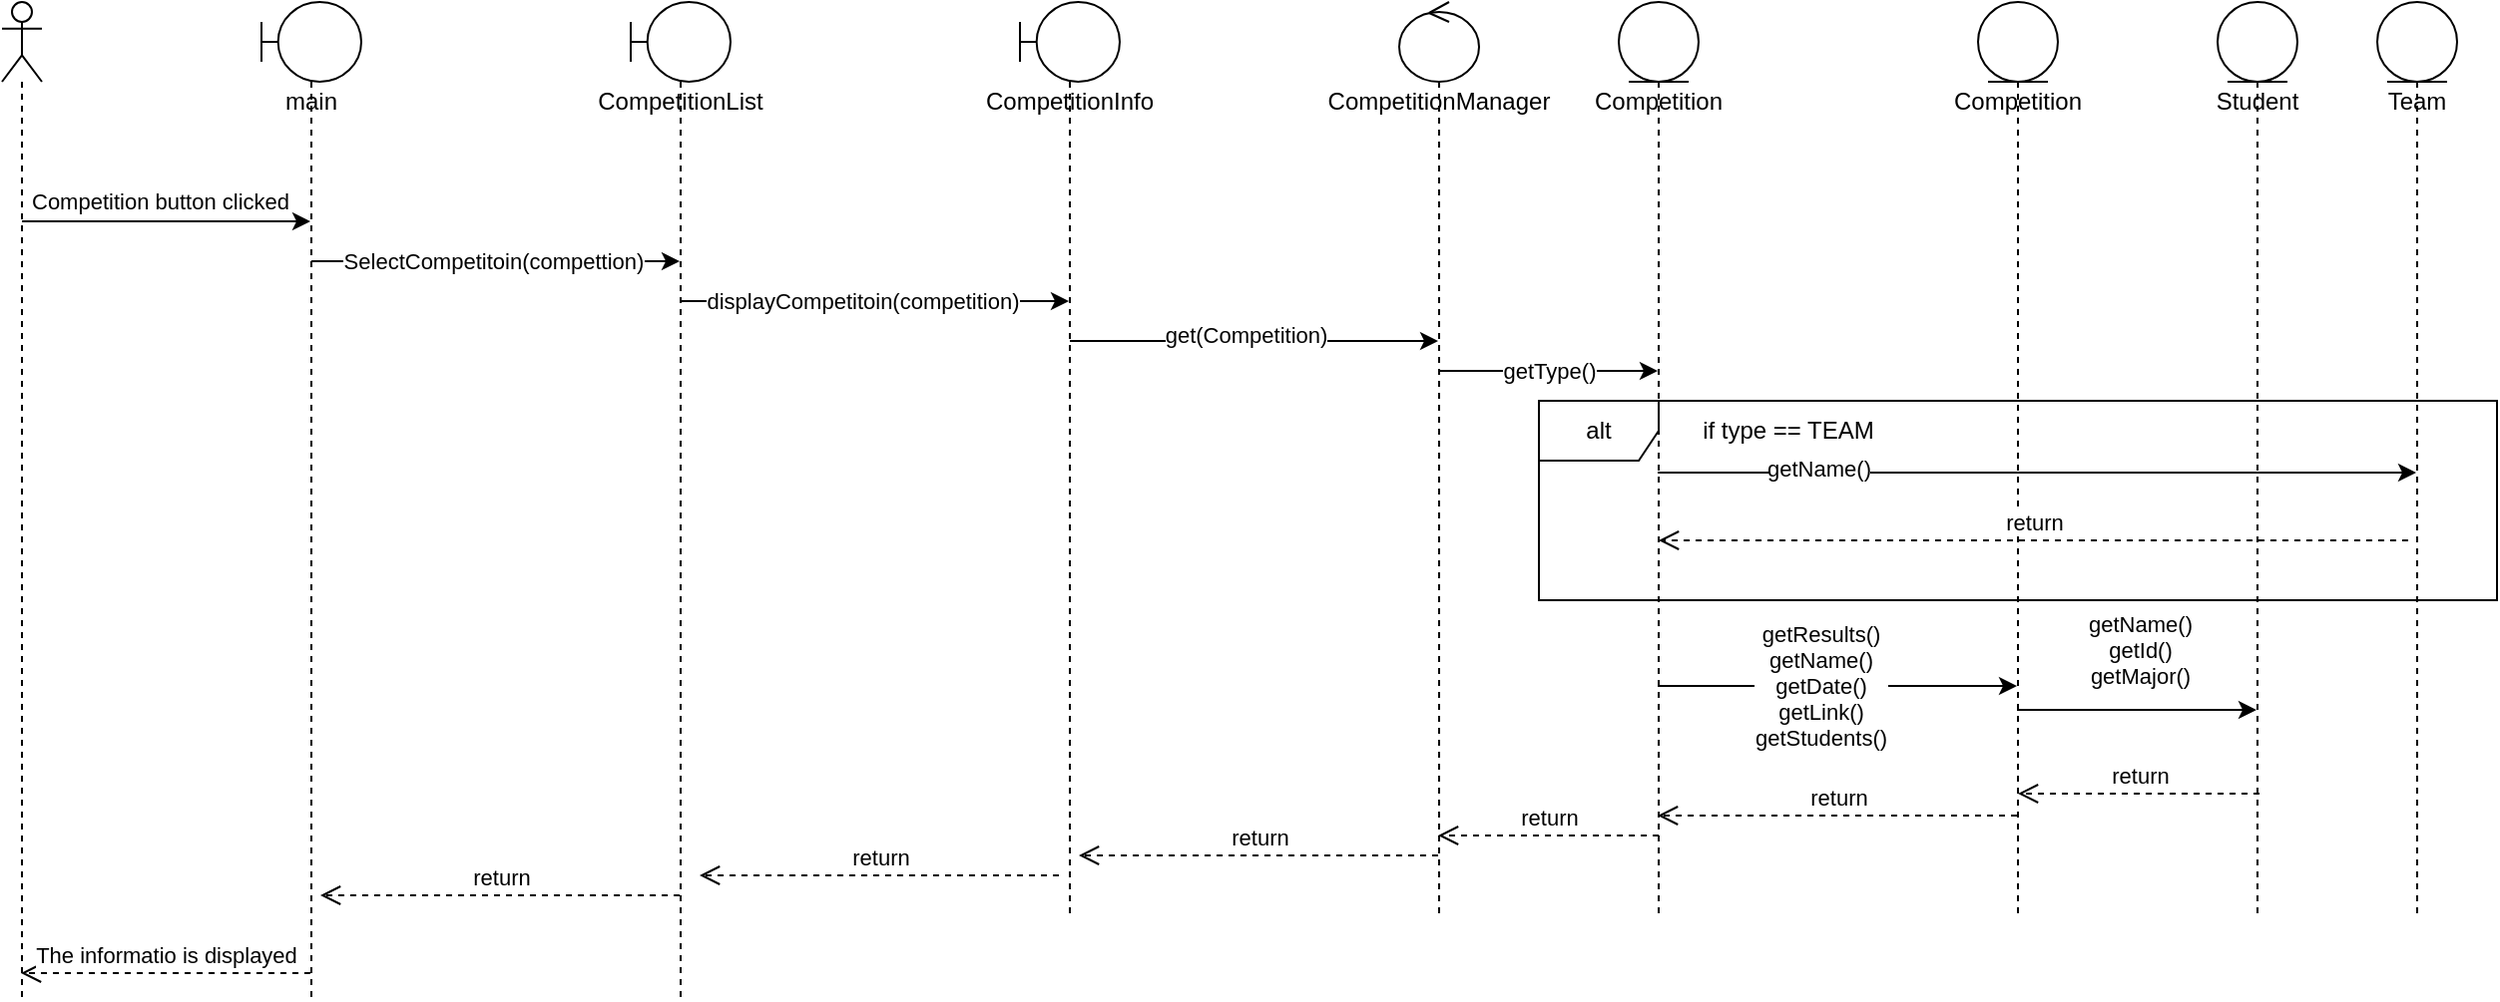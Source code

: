 <mxfile version="15.8.5" type="device"><diagram id="kgpKYQtTHZ0yAKxKKP6v" name="Page-1"><mxGraphModel dx="865" dy="405" grid="1" gridSize="10" guides="1" tooltips="1" connect="1" arrows="1" fold="1" page="1" pageScale="1" pageWidth="850" pageHeight="1100" math="0" shadow="0"><root><mxCell id="0"/><mxCell id="1" parent="0"/><mxCell id="y1HZFYbgL62DWdB8Z4Ud-2" style="edgeStyle=orthogonalEdgeStyle;rounded=0;orthogonalLoop=1;jettySize=auto;html=1;" parent="1" source="nSx5n2HApTYyJYt24Qbd-5" target="nSx5n2HApTYyJYt24Qbd-8" edge="1"><mxGeometry relative="1" as="geometry"><Array as="points"><mxPoint x="210" y="530"/><mxPoint x="210" y="530"/></Array></mxGeometry></mxCell><mxCell id="y1HZFYbgL62DWdB8Z4Ud-3" value="Competition button clicked" style="edgeLabel;html=1;align=center;verticalAlign=middle;resizable=0;points=[];" parent="y1HZFYbgL62DWdB8Z4Ud-2" vertex="1" connectable="0"><mxGeometry x="-0.192" y="1" relative="1" as="geometry"><mxPoint x="10" y="-9" as="offset"/></mxGeometry></mxCell><mxCell id="nSx5n2HApTYyJYt24Qbd-5" value="" style="shape=umlLifeline;participant=umlActor;perimeter=lifelinePerimeter;whiteSpace=wrap;html=1;container=1;collapsible=0;recursiveResize=0;verticalAlign=top;spacingTop=36;outlineConnect=0;" parent="1" vertex="1"><mxGeometry x="110" y="420" width="20" height="500" as="geometry"/></mxCell><mxCell id="y1HZFYbgL62DWdB8Z4Ud-6" style="edgeStyle=orthogonalEdgeStyle;rounded=0;orthogonalLoop=1;jettySize=auto;html=1;" parent="1" source="nSx5n2HApTYyJYt24Qbd-8" target="y1HZFYbgL62DWdB8Z4Ud-1" edge="1"><mxGeometry relative="1" as="geometry"><Array as="points"><mxPoint x="310" y="550"/><mxPoint x="310" y="550"/></Array></mxGeometry></mxCell><mxCell id="y1HZFYbgL62DWdB8Z4Ud-7" value="SelectCompetitoin(compettion)" style="edgeLabel;html=1;align=center;verticalAlign=middle;resizable=0;points=[];" parent="y1HZFYbgL62DWdB8Z4Ud-6" vertex="1" connectable="0"><mxGeometry x="-0.282" y="2" relative="1" as="geometry"><mxPoint x="25" y="2" as="offset"/></mxGeometry></mxCell><mxCell id="nSx5n2HApTYyJYt24Qbd-8" value="main" style="shape=umlLifeline;participant=umlBoundary;perimeter=lifelinePerimeter;whiteSpace=wrap;html=1;container=1;collapsible=0;recursiveResize=0;verticalAlign=top;spacingTop=36;outlineConnect=0;" parent="1" vertex="1"><mxGeometry x="240" y="420" width="50" height="500" as="geometry"/></mxCell><mxCell id="y1HZFYbgL62DWdB8Z4Ud-9" value="displayCompetitoin(competition)" style="edgeStyle=orthogonalEdgeStyle;rounded=0;orthogonalLoop=1;jettySize=auto;html=1;" parent="1" source="y1HZFYbgL62DWdB8Z4Ud-1" target="y1HZFYbgL62DWdB8Z4Ud-5" edge="1"><mxGeometry x="-0.072" relative="1" as="geometry"><mxPoint x="1" as="offset"/><Array as="points"><mxPoint x="600" y="570"/><mxPoint x="600" y="570"/></Array></mxGeometry></mxCell><mxCell id="y1HZFYbgL62DWdB8Z4Ud-1" value="CompetitionList" style="shape=umlLifeline;participant=umlBoundary;perimeter=lifelinePerimeter;whiteSpace=wrap;html=1;container=1;collapsible=0;recursiveResize=0;verticalAlign=top;spacingTop=36;outlineConnect=0;" parent="1" vertex="1"><mxGeometry x="425" y="420" width="50" height="500" as="geometry"/></mxCell><mxCell id="y1HZFYbgL62DWdB8Z4Ud-15" style="edgeStyle=orthogonalEdgeStyle;rounded=0;orthogonalLoop=1;jettySize=auto;html=1;" parent="1" source="y1HZFYbgL62DWdB8Z4Ud-5" target="y1HZFYbgL62DWdB8Z4Ud-13" edge="1"><mxGeometry relative="1" as="geometry"><Array as="points"><mxPoint x="730" y="590"/><mxPoint x="730" y="590"/></Array></mxGeometry></mxCell><mxCell id="y1HZFYbgL62DWdB8Z4Ud-16" value="get(Competition)" style="edgeLabel;html=1;align=center;verticalAlign=middle;resizable=0;points=[];" parent="y1HZFYbgL62DWdB8Z4Ud-15" vertex="1" connectable="0"><mxGeometry x="-0.194" y="3" relative="1" as="geometry"><mxPoint x="13" as="offset"/></mxGeometry></mxCell><mxCell id="y1HZFYbgL62DWdB8Z4Ud-5" value="CompetitionInfo" style="shape=umlLifeline;participant=umlBoundary;perimeter=lifelinePerimeter;whiteSpace=wrap;html=1;container=1;collapsible=0;recursiveResize=0;verticalAlign=top;spacingTop=36;outlineConnect=0;" parent="1" vertex="1"><mxGeometry x="620" y="420" width="50" height="460" as="geometry"/></mxCell><mxCell id="qH_i_xfqxmw6gG-4cM-G-3" value="getType()" style="edgeStyle=orthogonalEdgeStyle;rounded=0;orthogonalLoop=1;jettySize=auto;html=1;" parent="1" source="y1HZFYbgL62DWdB8Z4Ud-13" target="qH_i_xfqxmw6gG-4cM-G-2" edge="1"><mxGeometry relative="1" as="geometry"><Array as="points"><mxPoint x="880" y="605"/><mxPoint x="880" y="605"/></Array></mxGeometry></mxCell><mxCell id="y1HZFYbgL62DWdB8Z4Ud-13" value="CompetitionManager" style="shape=umlLifeline;participant=umlControl;perimeter=lifelinePerimeter;whiteSpace=wrap;html=1;container=1;collapsible=0;recursiveResize=0;verticalAlign=top;spacingTop=36;outlineConnect=0;" parent="1" vertex="1"><mxGeometry x="810" y="420" width="40" height="460" as="geometry"/></mxCell><mxCell id="qH_i_xfqxmw6gG-4cM-G-12" value="&lt;div&gt;getResults()&lt;/div&gt;&lt;div&gt;getName()&lt;/div&gt;&lt;div&gt;getDate()&lt;/div&gt;&lt;div&gt;getLink()&lt;/div&gt;&lt;div&gt;getStudents()&lt;br&gt;&lt;/div&gt;" style="edgeStyle=orthogonalEdgeStyle;rounded=0;orthogonalLoop=1;jettySize=auto;html=1;" parent="1" edge="1"><mxGeometry x="-0.106" relative="1" as="geometry"><Array as="points"><mxPoint x="1030" y="763"/><mxPoint x="1030" y="763"/></Array><mxPoint x="1" as="offset"/><mxPoint x="939.5" y="763" as="sourcePoint"/><mxPoint x="1119.5" y="763" as="targetPoint"/></mxGeometry></mxCell><mxCell id="1OVitPqLh16SU7-MFQon-1" style="edgeStyle=orthogonalEdgeStyle;rounded=0;orthogonalLoop=1;jettySize=auto;html=1;" edge="1" parent="1"><mxGeometry relative="1" as="geometry"><mxPoint x="1319.5" y="656" as="targetPoint"/><mxPoint x="939.5" y="656" as="sourcePoint"/></mxGeometry></mxCell><mxCell id="1OVitPqLh16SU7-MFQon-4" value="getName()" style="edgeLabel;html=1;align=center;verticalAlign=middle;resizable=0;points=[];" vertex="1" connectable="0" parent="1OVitPqLh16SU7-MFQon-1"><mxGeometry x="-0.582" y="2" relative="1" as="geometry"><mxPoint x="1" as="offset"/></mxGeometry></mxCell><mxCell id="qH_i_xfqxmw6gG-4cM-G-2" value="Competition" style="shape=umlLifeline;participant=umlEntity;perimeter=lifelinePerimeter;whiteSpace=wrap;html=1;container=1;collapsible=0;recursiveResize=0;verticalAlign=top;spacingTop=36;outlineConnect=0;" parent="1" vertex="1"><mxGeometry x="920" y="420" width="40" height="460" as="geometry"/></mxCell><mxCell id="qH_i_xfqxmw6gG-4cM-G-16" value="&lt;div&gt;getName()&lt;/div&gt;&lt;div&gt;getId()&lt;/div&gt;&lt;div&gt;getMajor()&lt;br&gt;&lt;/div&gt;" style="edgeStyle=orthogonalEdgeStyle;rounded=0;orthogonalLoop=1;jettySize=auto;html=1;" parent="1" edge="1"><mxGeometry x="0.008" y="30" relative="1" as="geometry"><Array as="points"><mxPoint x="1170" y="775"/><mxPoint x="1170" y="775"/></Array><mxPoint x="1" as="offset"/><mxPoint x="1119.5" y="775" as="sourcePoint"/><mxPoint x="1239.5" y="775" as="targetPoint"/></mxGeometry></mxCell><mxCell id="qH_i_xfqxmw6gG-4cM-G-11" value="Competition" style="shape=umlLifeline;participant=umlEntity;perimeter=lifelinePerimeter;whiteSpace=wrap;html=1;container=1;collapsible=0;recursiveResize=0;verticalAlign=top;spacingTop=36;outlineConnect=0;" parent="1" vertex="1"><mxGeometry x="1100" y="420" width="40" height="460" as="geometry"/></mxCell><mxCell id="qH_i_xfqxmw6gG-4cM-G-15" value="Student" style="shape=umlLifeline;participant=umlEntity;perimeter=lifelinePerimeter;whiteSpace=wrap;html=1;container=1;collapsible=0;recursiveResize=0;verticalAlign=top;spacingTop=36;outlineConnect=0;" parent="1" vertex="1"><mxGeometry x="1220" y="420" width="40" height="460" as="geometry"/></mxCell><mxCell id="y1HZFYbgL62DWdB8Z4Ud-30" value="The informatio is displayed" style="html=1;verticalAlign=bottom;endArrow=open;dashed=1;endSize=8;rounded=0;" parent="1" edge="1"><mxGeometry relative="1" as="geometry"><mxPoint x="264.5" y="907" as="sourcePoint"/><mxPoint x="119.5" y="907" as="targetPoint"/><Array as="points"><mxPoint x="180" y="907"/></Array></mxGeometry></mxCell><mxCell id="1OVitPqLh16SU7-MFQon-2" value="Team" style="shape=umlLifeline;participant=umlEntity;perimeter=lifelinePerimeter;whiteSpace=wrap;html=1;container=1;collapsible=0;recursiveResize=0;verticalAlign=top;spacingTop=36;outlineConnect=0;" vertex="1" parent="1"><mxGeometry x="1300" y="420" width="40" height="460" as="geometry"/></mxCell><mxCell id="1OVitPqLh16SU7-MFQon-5" value="return" style="html=1;verticalAlign=bottom;endArrow=open;dashed=1;endSize=8;rounded=0;" edge="1" parent="1" target="qH_i_xfqxmw6gG-4cM-G-2"><mxGeometry relative="1" as="geometry"><mxPoint x="1315.5" y="690" as="sourcePoint"/><mxPoint x="1130.5" y="690" as="targetPoint"/><Array as="points"><mxPoint x="1216" y="690"/></Array></mxGeometry></mxCell><mxCell id="1OVitPqLh16SU7-MFQon-6" value="alt" style="shape=umlFrame;whiteSpace=wrap;html=1;" vertex="1" parent="1"><mxGeometry x="880" y="620" width="480" height="100" as="geometry"/></mxCell><mxCell id="1OVitPqLh16SU7-MFQon-9" value="if type == TEAM" style="text;html=1;strokeColor=none;fillColor=none;align=center;verticalAlign=middle;whiteSpace=wrap;rounded=0;" vertex="1" parent="1"><mxGeometry x="950" y="620" width="110" height="30" as="geometry"/></mxCell><mxCell id="1OVitPqLh16SU7-MFQon-10" value="return" style="html=1;verticalAlign=bottom;endArrow=open;dashed=1;endSize=8;rounded=0;" edge="1" parent="1" target="qH_i_xfqxmw6gG-4cM-G-11"><mxGeometry relative="1" as="geometry"><mxPoint x="1241" y="817" as="sourcePoint"/><mxPoint x="1161" y="817" as="targetPoint"/></mxGeometry></mxCell><mxCell id="1OVitPqLh16SU7-MFQon-11" value="return" style="html=1;verticalAlign=bottom;endArrow=open;dashed=1;endSize=8;rounded=0;" edge="1" parent="1" source="qH_i_xfqxmw6gG-4cM-G-11"><mxGeometry relative="1" as="geometry"><mxPoint x="1061" y="828" as="sourcePoint"/><mxPoint x="939.5" y="828" as="targetPoint"/></mxGeometry></mxCell><mxCell id="1OVitPqLh16SU7-MFQon-12" value="return" style="html=1;verticalAlign=bottom;endArrow=open;dashed=1;endSize=8;rounded=0;" edge="1" parent="1"><mxGeometry relative="1" as="geometry"><mxPoint x="940" y="838" as="sourcePoint"/><mxPoint x="829.5" y="838" as="targetPoint"/></mxGeometry></mxCell><mxCell id="1OVitPqLh16SU7-MFQon-13" value="return" style="html=1;verticalAlign=bottom;endArrow=open;dashed=1;endSize=8;rounded=0;" edge="1" parent="1" source="y1HZFYbgL62DWdB8Z4Ud-13"><mxGeometry relative="1" as="geometry"><mxPoint x="760" y="848" as="sourcePoint"/><mxPoint x="649.5" y="848" as="targetPoint"/></mxGeometry></mxCell><mxCell id="1OVitPqLh16SU7-MFQon-14" value="return" style="html=1;verticalAlign=bottom;endArrow=open;dashed=1;endSize=8;rounded=0;" edge="1" parent="1"><mxGeometry relative="1" as="geometry"><mxPoint x="639.5" y="858" as="sourcePoint"/><mxPoint x="459.5" y="858" as="targetPoint"/></mxGeometry></mxCell><mxCell id="1OVitPqLh16SU7-MFQon-15" value="return" style="html=1;verticalAlign=bottom;endArrow=open;dashed=1;endSize=8;rounded=0;" edge="1" parent="1"><mxGeometry relative="1" as="geometry"><mxPoint x="449.5" y="868" as="sourcePoint"/><mxPoint x="269.5" y="868" as="targetPoint"/></mxGeometry></mxCell></root></mxGraphModel></diagram></mxfile>